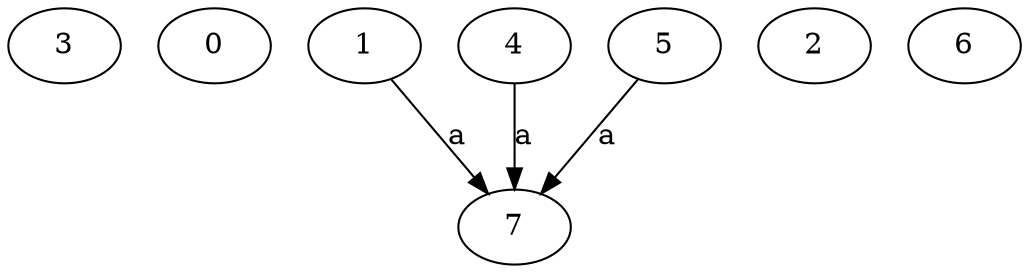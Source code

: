 strict digraph  {
3;
0;
1;
2;
4;
5;
6;
7;
1 -> 7  [label=a];
4 -> 7  [label=a];
5 -> 7  [label=a];
}
